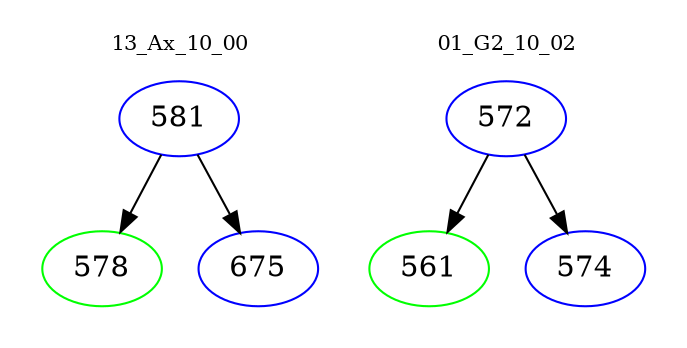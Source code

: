 digraph{
subgraph cluster_0 {
color = white
label = "13_Ax_10_00";
fontsize=10;
T0_581 [label="581", color="blue"]
T0_581 -> T0_578 [color="black"]
T0_578 [label="578", color="green"]
T0_581 -> T0_675 [color="black"]
T0_675 [label="675", color="blue"]
}
subgraph cluster_1 {
color = white
label = "01_G2_10_02";
fontsize=10;
T1_572 [label="572", color="blue"]
T1_572 -> T1_561 [color="black"]
T1_561 [label="561", color="green"]
T1_572 -> T1_574 [color="black"]
T1_574 [label="574", color="blue"]
}
}
